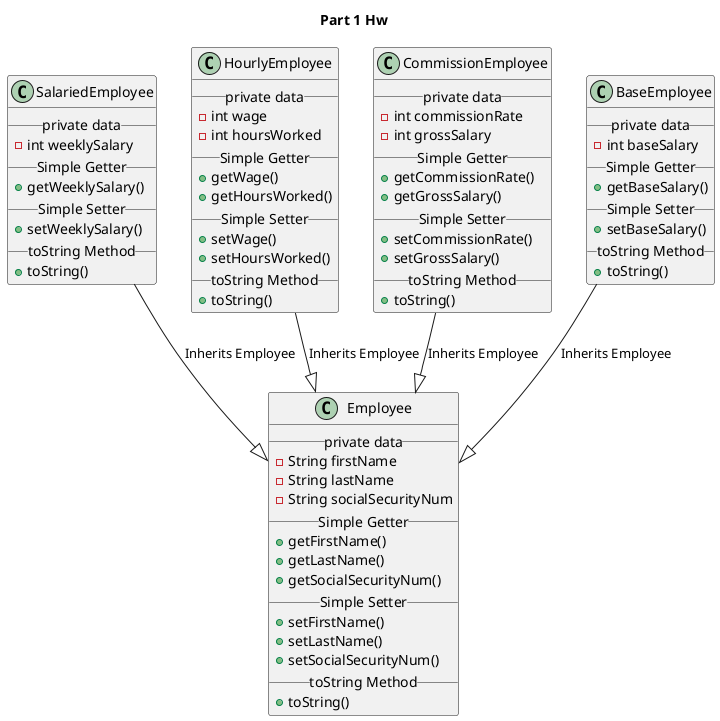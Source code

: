 @startuml
'https://plantuml.com/sequence-diagram

title Part 1 Hw
class   Employee {
    __ private data __
    -String firstName
    -String lastName
    -String socialSecurityNum
    __ Simple Getter __
    + getFirstName()
    + getLastName()
    + getSocialSecurityNum()
    __ Simple Setter __
    + setFirstName()
    + setLastName()
    + setSocialSecurityNum()
    __ toString Method __
    + toString()
    }
class   SalariedEmployee{
    __ private data__
    -int weeklySalary
    __ Simple Getter __
       + getWeeklySalary()
    __ Simple Setter __
       + setWeeklySalary()
    __ toString Method __
       + toString()
    }
class   HourlyEmployee{
    __ private data__
        -int wage
        -int hoursWorked
    __ Simple Getter __
           + getWage()
           + getHoursWorked()
    __ Simple Setter __
           + setWage()
           + setHoursWorked()
    __ toString Method __
           + toString()
    }
class   CommissionEmployee{
       __ private data__
           - int commissionRate
           - int grossSalary
       __ Simple Getter __
           + getCommissionRate()
           + getGrossSalary()
       __ Simple Setter __
           + setCommissionRate()
           + setGrossSalary()
       __ toString Method __
           + toString()
    }
class   BaseEmployee{
    __ private data__
        -int baseSalary
    __ Simple Getter __
           + getBaseSalary()
    __ Simple Setter __
           + setBaseSalary()
    __ toString Method __
           + toString()
    }




SalariedEmployee --|> Employee: Inherits Employee
HourlyEmployee --|> Employee: Inherits Employee
CommissionEmployee --|> Employee: Inherits Employee
BaseEmployee --|> Employee: Inherits Employee


@enduml